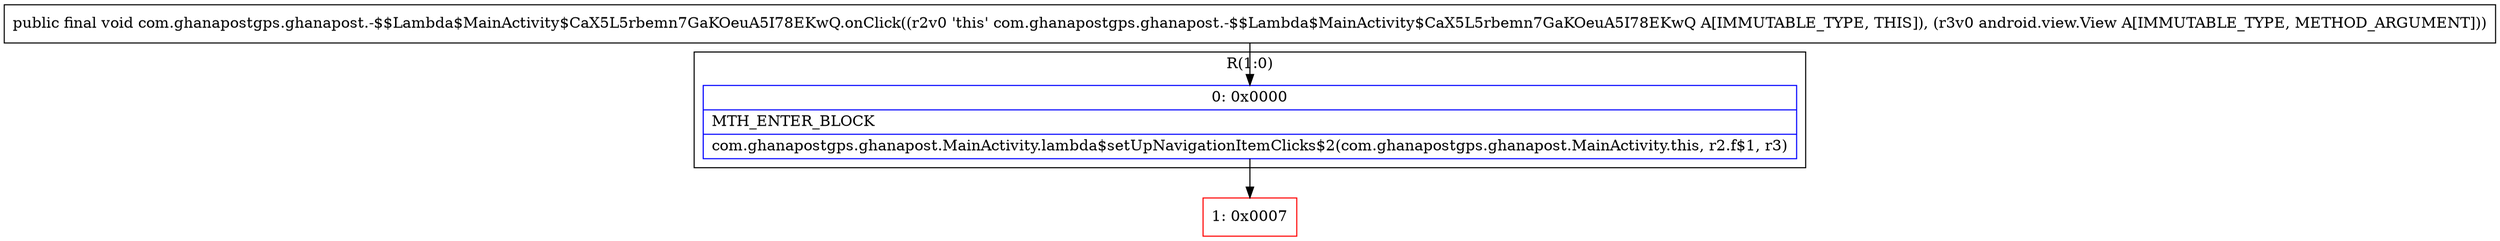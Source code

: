 digraph "CFG forcom.ghanapostgps.ghanapost.\-$$Lambda$MainActivity$CaX5L5rbemn7GaKOeuA5I78EKwQ.onClick(Landroid\/view\/View;)V" {
subgraph cluster_Region_972788201 {
label = "R(1:0)";
node [shape=record,color=blue];
Node_0 [shape=record,label="{0\:\ 0x0000|MTH_ENTER_BLOCK\l|com.ghanapostgps.ghanapost.MainActivity.lambda$setUpNavigationItemClicks$2(com.ghanapostgps.ghanapost.MainActivity.this, r2.f$1, r3)\l}"];
}
Node_1 [shape=record,color=red,label="{1\:\ 0x0007}"];
MethodNode[shape=record,label="{public final void com.ghanapostgps.ghanapost.\-$$Lambda$MainActivity$CaX5L5rbemn7GaKOeuA5I78EKwQ.onClick((r2v0 'this' com.ghanapostgps.ghanapost.\-$$Lambda$MainActivity$CaX5L5rbemn7GaKOeuA5I78EKwQ A[IMMUTABLE_TYPE, THIS]), (r3v0 android.view.View A[IMMUTABLE_TYPE, METHOD_ARGUMENT])) }"];
MethodNode -> Node_0;
Node_0 -> Node_1;
}

